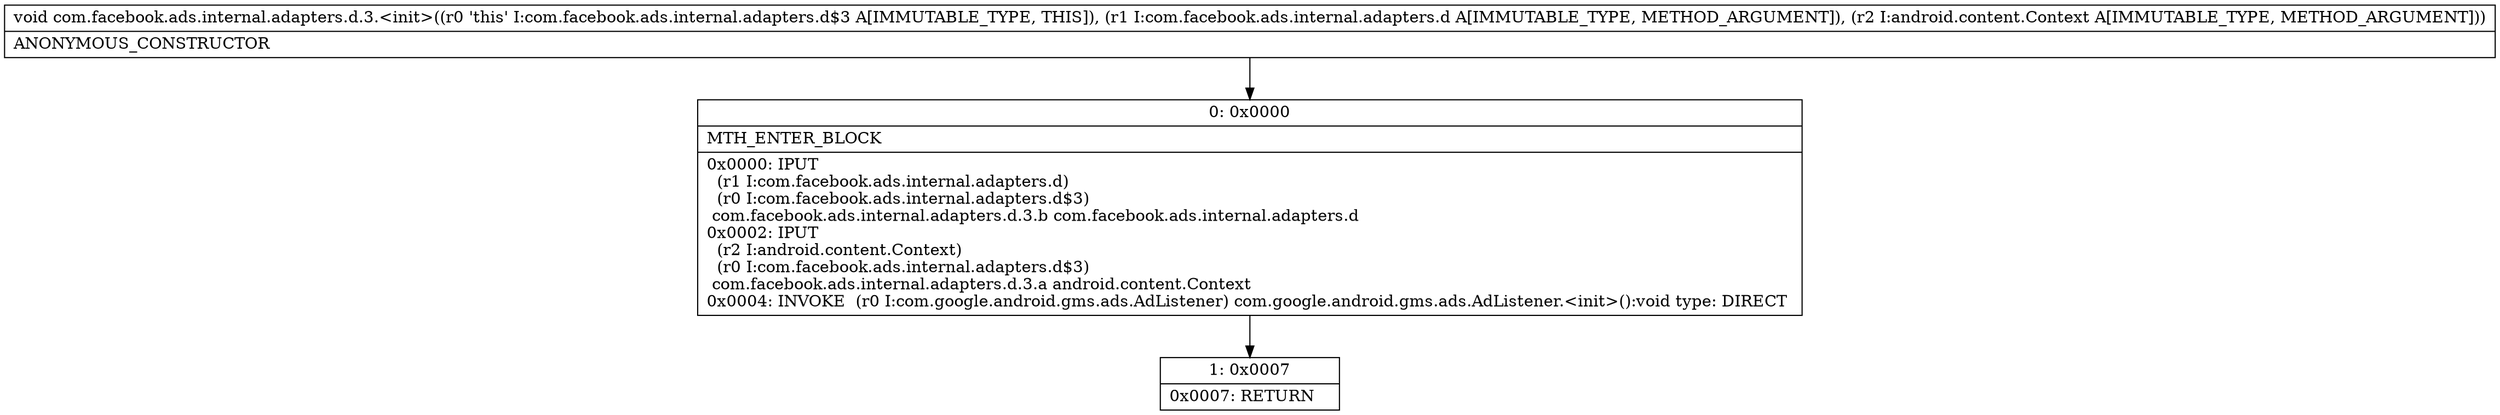 digraph "CFG forcom.facebook.ads.internal.adapters.d.3.\<init\>(Lcom\/facebook\/ads\/internal\/adapters\/d;Landroid\/content\/Context;)V" {
Node_0 [shape=record,label="{0\:\ 0x0000|MTH_ENTER_BLOCK\l|0x0000: IPUT  \l  (r1 I:com.facebook.ads.internal.adapters.d)\l  (r0 I:com.facebook.ads.internal.adapters.d$3)\l com.facebook.ads.internal.adapters.d.3.b com.facebook.ads.internal.adapters.d \l0x0002: IPUT  \l  (r2 I:android.content.Context)\l  (r0 I:com.facebook.ads.internal.adapters.d$3)\l com.facebook.ads.internal.adapters.d.3.a android.content.Context \l0x0004: INVOKE  (r0 I:com.google.android.gms.ads.AdListener) com.google.android.gms.ads.AdListener.\<init\>():void type: DIRECT \l}"];
Node_1 [shape=record,label="{1\:\ 0x0007|0x0007: RETURN   \l}"];
MethodNode[shape=record,label="{void com.facebook.ads.internal.adapters.d.3.\<init\>((r0 'this' I:com.facebook.ads.internal.adapters.d$3 A[IMMUTABLE_TYPE, THIS]), (r1 I:com.facebook.ads.internal.adapters.d A[IMMUTABLE_TYPE, METHOD_ARGUMENT]), (r2 I:android.content.Context A[IMMUTABLE_TYPE, METHOD_ARGUMENT]))  | ANONYMOUS_CONSTRUCTOR\l}"];
MethodNode -> Node_0;
Node_0 -> Node_1;
}

